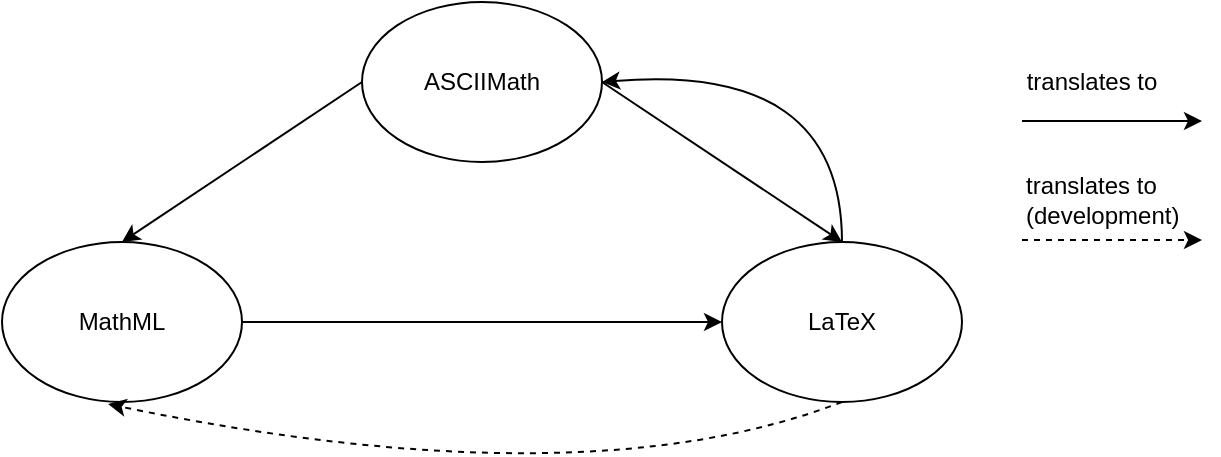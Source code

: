 <mxfile version="13.0.0" type="device"><diagram id="Q6-cwq1KEDNFQR1_6Txc" name="Page-1"><mxGraphModel dx="868" dy="494" grid="1" gridSize="10" guides="1" tooltips="1" connect="1" arrows="1" fold="1" page="1" pageScale="1" pageWidth="850" pageHeight="1100" math="0" shadow="0"><root><mxCell id="0"/><mxCell id="1" parent="0"/><mxCell id="v2h1EdiIhH99yhtTxunE-1" value="ASCIIMath" style="ellipse;whiteSpace=wrap;html=1;" parent="1" vertex="1"><mxGeometry x="350" y="160" width="120" height="80" as="geometry"/></mxCell><mxCell id="v2h1EdiIhH99yhtTxunE-5" style="edgeStyle=orthogonalEdgeStyle;rounded=0;orthogonalLoop=1;jettySize=auto;html=1;" parent="1" source="v2h1EdiIhH99yhtTxunE-2" target="v2h1EdiIhH99yhtTxunE-3" edge="1"><mxGeometry relative="1" as="geometry"/></mxCell><mxCell id="v2h1EdiIhH99yhtTxunE-2" value="MathML" style="ellipse;whiteSpace=wrap;html=1;" parent="1" vertex="1"><mxGeometry x="170" y="280" width="120" height="80" as="geometry"/></mxCell><mxCell id="v2h1EdiIhH99yhtTxunE-3" value="LaTeX" style="ellipse;whiteSpace=wrap;html=1;" parent="1" vertex="1"><mxGeometry x="530" y="280" width="120" height="80" as="geometry"/></mxCell><mxCell id="v2h1EdiIhH99yhtTxunE-10" value="" style="endArrow=classic;html=1;exitX=1;exitY=0.5;exitDx=0;exitDy=0;entryX=0.5;entryY=0;entryDx=0;entryDy=0;" parent="1" source="v2h1EdiIhH99yhtTxunE-1" target="v2h1EdiIhH99yhtTxunE-3" edge="1"><mxGeometry width="50" height="50" relative="1" as="geometry"><mxPoint x="410" y="410" as="sourcePoint"/><mxPoint x="460" y="360" as="targetPoint"/></mxGeometry></mxCell><mxCell id="v2h1EdiIhH99yhtTxunE-11" value="" style="endArrow=classic;html=1;exitX=0;exitY=0.5;exitDx=0;exitDy=0;entryX=0.5;entryY=0;entryDx=0;entryDy=0;" parent="1" source="v2h1EdiIhH99yhtTxunE-1" target="v2h1EdiIhH99yhtTxunE-2" edge="1"><mxGeometry width="50" height="50" relative="1" as="geometry"><mxPoint x="480" y="210" as="sourcePoint"/><mxPoint x="600" y="290" as="targetPoint"/></mxGeometry></mxCell><mxCell id="v2h1EdiIhH99yhtTxunE-12" value="" style="curved=1;endArrow=classic;html=1;entryX=0.442;entryY=1.013;entryDx=0;entryDy=0;entryPerimeter=0;exitX=0.5;exitY=1;exitDx=0;exitDy=0;strokeColor=#000000;dashed=1;" parent="1" source="v2h1EdiIhH99yhtTxunE-3" target="v2h1EdiIhH99yhtTxunE-2" edge="1"><mxGeometry width="50" height="50" relative="1" as="geometry"><mxPoint x="410" y="410" as="sourcePoint"/><mxPoint x="460" y="360" as="targetPoint"/><Array as="points"><mxPoint x="460" y="410"/></Array></mxGeometry></mxCell><mxCell id="v2h1EdiIhH99yhtTxunE-13" value="" style="curved=1;endArrow=classic;html=1;entryX=1;entryY=0.5;entryDx=0;entryDy=0;exitX=0.5;exitY=0;exitDx=0;exitDy=0;strokeColor=#000000;" parent="1" source="v2h1EdiIhH99yhtTxunE-3" target="v2h1EdiIhH99yhtTxunE-1" edge="1"><mxGeometry width="50" height="50" relative="1" as="geometry"><mxPoint x="600" y="370" as="sourcePoint"/><mxPoint x="233.04" y="371.04" as="targetPoint"/><Array as="points"><mxPoint x="590" y="190"/></Array></mxGeometry></mxCell><mxCell id="v2h1EdiIhH99yhtTxunE-14" value="" style="endArrow=classic;html=1;strokeColor=#000000;" parent="1" edge="1"><mxGeometry width="50" height="50" relative="1" as="geometry"><mxPoint x="680" y="219.5" as="sourcePoint"/><mxPoint x="770" y="219.5" as="targetPoint"/></mxGeometry></mxCell><mxCell id="v2h1EdiIhH99yhtTxunE-15" value="" style="endArrow=classic;html=1;dashed=1;strokeColor=#000000;" parent="1" edge="1"><mxGeometry width="50" height="50" relative="1" as="geometry"><mxPoint x="680" y="279" as="sourcePoint"/><mxPoint x="770" y="279" as="targetPoint"/></mxGeometry></mxCell><mxCell id="v2h1EdiIhH99yhtTxunE-16" value="translates to" style="text;html=1;strokeColor=none;fillColor=none;align=center;verticalAlign=middle;whiteSpace=wrap;rounded=0;" parent="1" vertex="1"><mxGeometry x="680" y="190" width="70" height="20" as="geometry"/></mxCell><mxCell id="v2h1EdiIhH99yhtTxunE-17" value="translates to&lt;br&gt;(development)" style="text;html=1;strokeColor=none;fillColor=none;align=left;verticalAlign=middle;whiteSpace=wrap;rounded=0;" parent="1" vertex="1"><mxGeometry x="680" y="249" width="80" height="20" as="geometry"/></mxCell></root></mxGraphModel></diagram></mxfile>